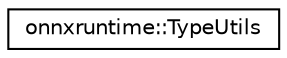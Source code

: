 digraph "Graphical Class Hierarchy"
{
  edge [fontname="Helvetica",fontsize="10",labelfontname="Helvetica",labelfontsize="10"];
  node [fontname="Helvetica",fontsize="10",shape=record];
  rankdir="LR";
  Node0 [label="onnxruntime::TypeUtils",height=0.2,width=0.4,color="black", fillcolor="white", style="filled",URL="$classonnxruntime_1_1TypeUtils.html"];
}
